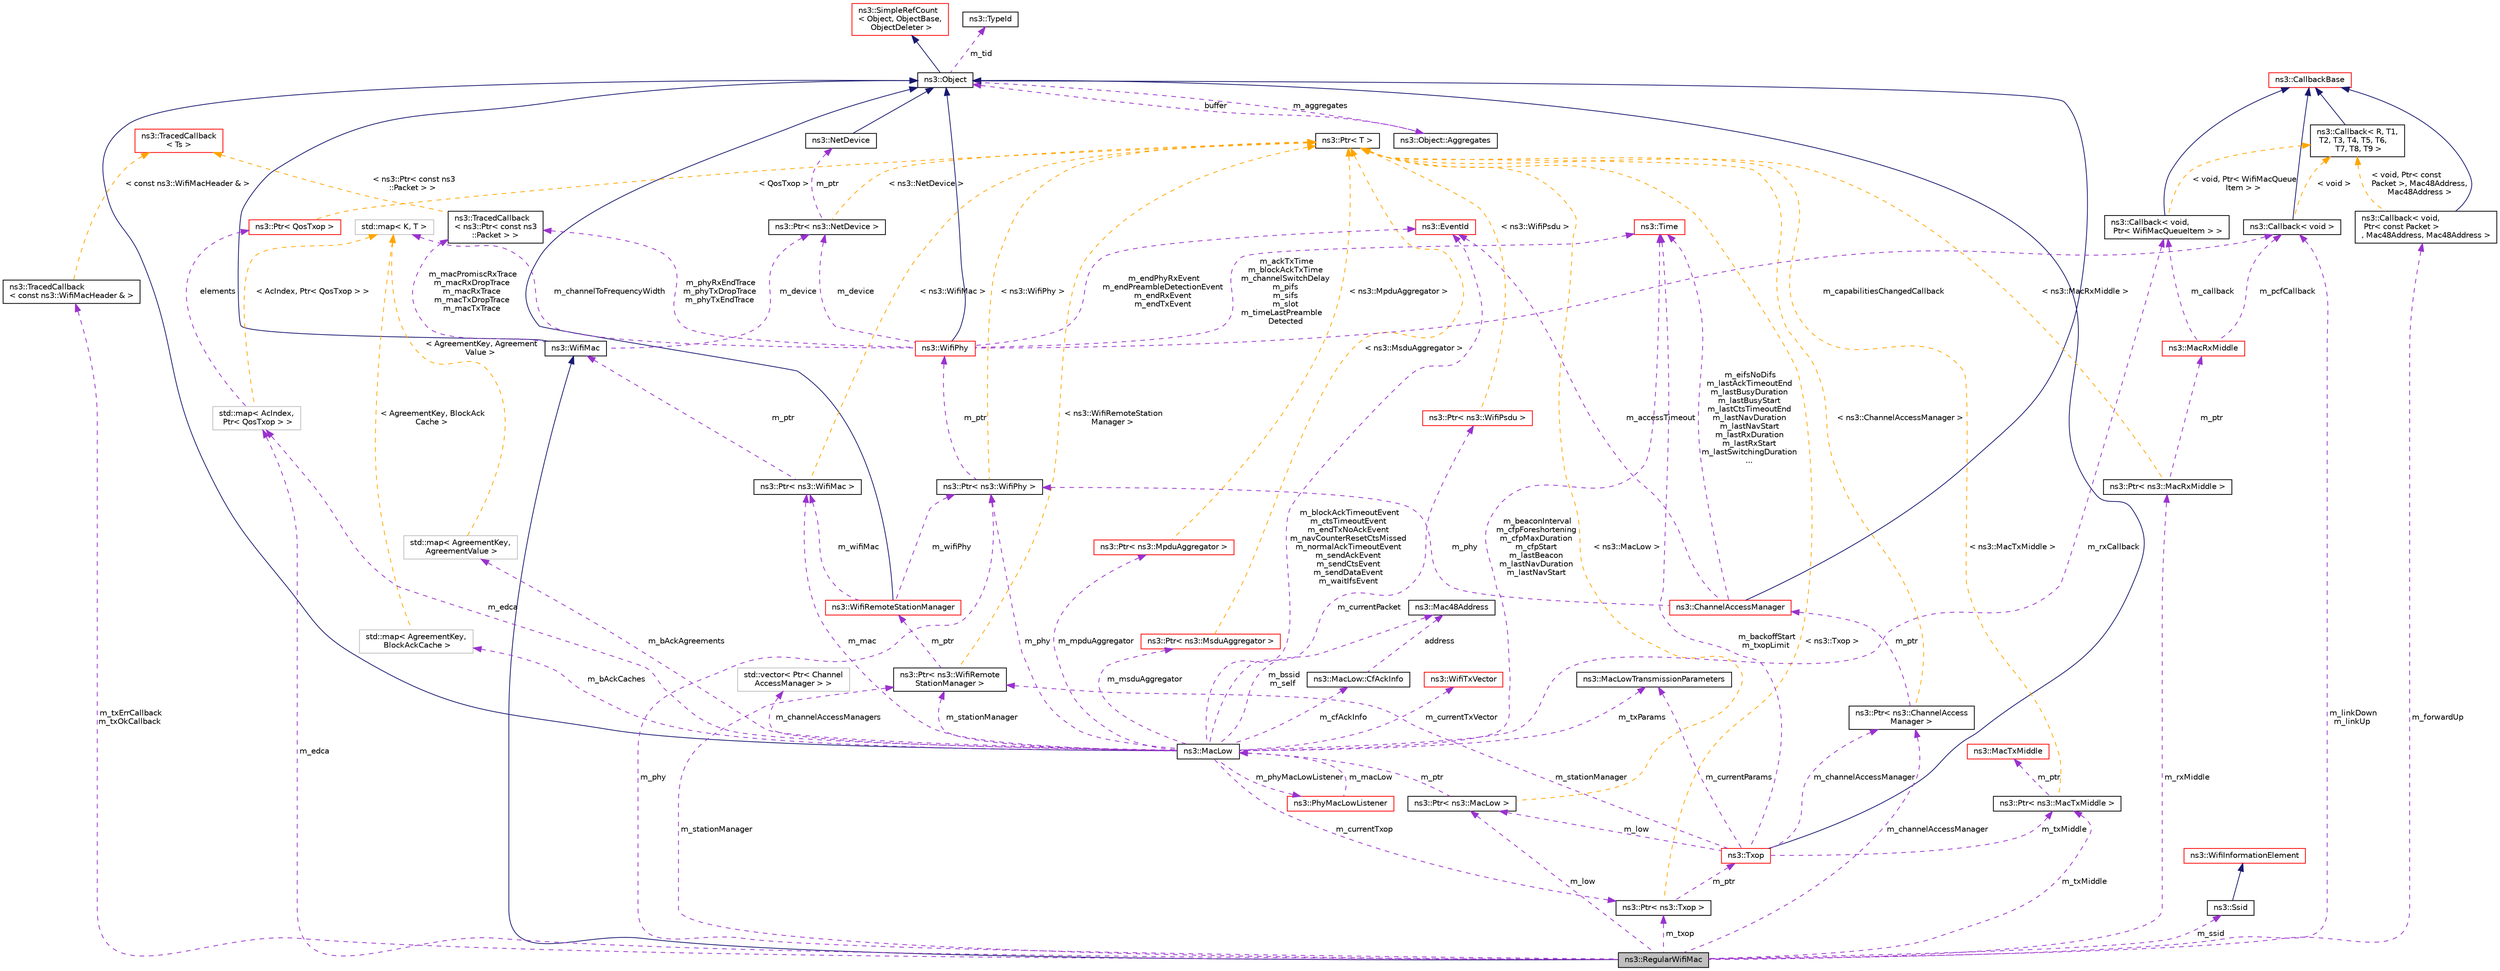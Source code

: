 digraph "ns3::RegularWifiMac"
{
 // LATEX_PDF_SIZE
  edge [fontname="Helvetica",fontsize="10",labelfontname="Helvetica",labelfontsize="10"];
  node [fontname="Helvetica",fontsize="10",shape=record];
  Node1 [label="ns3::RegularWifiMac",height=0.2,width=0.4,color="black", fillcolor="grey75", style="filled", fontcolor="black",tooltip="base class for all MAC-level wifi objects."];
  Node2 -> Node1 [dir="back",color="midnightblue",fontsize="10",style="solid",fontname="Helvetica"];
  Node2 [label="ns3::WifiMac",height=0.2,width=0.4,color="black", fillcolor="white", style="filled",URL="$classns3_1_1_wifi_mac.html",tooltip="base class for all MAC-level wifi objects."];
  Node3 -> Node2 [dir="back",color="midnightblue",fontsize="10",style="solid",fontname="Helvetica"];
  Node3 [label="ns3::Object",height=0.2,width=0.4,color="black", fillcolor="white", style="filled",URL="$classns3_1_1_object.html",tooltip="A base class which provides memory management and object aggregation."];
  Node4 -> Node3 [dir="back",color="midnightblue",fontsize="10",style="solid",fontname="Helvetica"];
  Node4 [label="ns3::SimpleRefCount\l\< Object, ObjectBase,\l ObjectDeleter \>",height=0.2,width=0.4,color="red", fillcolor="white", style="filled",URL="$classns3_1_1_simple_ref_count.html",tooltip=" "];
  Node8 -> Node3 [dir="back",color="darkorchid3",fontsize="10",style="dashed",label=" m_tid" ,fontname="Helvetica"];
  Node8 [label="ns3::TypeId",height=0.2,width=0.4,color="black", fillcolor="white", style="filled",URL="$classns3_1_1_type_id.html",tooltip="a unique identifier for an interface."];
  Node9 -> Node3 [dir="back",color="darkorchid3",fontsize="10",style="dashed",label=" m_aggregates" ,fontname="Helvetica"];
  Node9 [label="ns3::Object::Aggregates",height=0.2,width=0.4,color="black", fillcolor="white", style="filled",URL="$structns3_1_1_object_1_1_aggregates.html",tooltip="The list of Objects aggregated to this one."];
  Node3 -> Node9 [dir="back",color="darkorchid3",fontsize="10",style="dashed",label=" buffer" ,fontname="Helvetica"];
  Node10 -> Node2 [dir="back",color="darkorchid3",fontsize="10",style="dashed",label=" m_macPromiscRxTrace\nm_macRxDropTrace\nm_macRxTrace\nm_macTxDropTrace\nm_macTxTrace" ,fontname="Helvetica"];
  Node10 [label="ns3::TracedCallback\l\< ns3::Ptr\< const ns3\l::Packet \> \>",height=0.2,width=0.4,color="black", fillcolor="white", style="filled",URL="$classns3_1_1_traced_callback.html",tooltip=" "];
  Node11 -> Node10 [dir="back",color="orange",fontsize="10",style="dashed",label=" \< ns3::Ptr\< const ns3\l::Packet \> \>" ,fontname="Helvetica"];
  Node11 [label="ns3::TracedCallback\l\< Ts \>",height=0.2,width=0.4,color="red", fillcolor="white", style="filled",URL="$classns3_1_1_traced_callback.html",tooltip="Forward calls to a chain of Callback."];
  Node22 -> Node2 [dir="back",color="darkorchid3",fontsize="10",style="dashed",label=" m_device" ,fontname="Helvetica"];
  Node22 [label="ns3::Ptr\< ns3::NetDevice \>",height=0.2,width=0.4,color="black", fillcolor="white", style="filled",URL="$classns3_1_1_ptr.html",tooltip=" "];
  Node23 -> Node22 [dir="back",color="darkorchid3",fontsize="10",style="dashed",label=" m_ptr" ,fontname="Helvetica"];
  Node23 [label="ns3::NetDevice",height=0.2,width=0.4,color="black", fillcolor="white", style="filled",URL="$classns3_1_1_net_device.html",tooltip="Network layer to device interface."];
  Node3 -> Node23 [dir="back",color="midnightblue",fontsize="10",style="solid",fontname="Helvetica"];
  Node18 -> Node22 [dir="back",color="orange",fontsize="10",style="dashed",label=" \< ns3::NetDevice \>" ,fontname="Helvetica"];
  Node18 [label="ns3::Ptr\< T \>",height=0.2,width=0.4,color="black", fillcolor="white", style="filled",URL="$classns3_1_1_ptr.html",tooltip="Smart pointer class similar to boost::intrusive_ptr."];
  Node24 -> Node1 [dir="back",color="darkorchid3",fontsize="10",style="dashed",label=" m_low" ,fontname="Helvetica"];
  Node24 [label="ns3::Ptr\< ns3::MacLow \>",height=0.2,width=0.4,color="black", fillcolor="white", style="filled",URL="$classns3_1_1_ptr.html",tooltip=" "];
  Node25 -> Node24 [dir="back",color="darkorchid3",fontsize="10",style="dashed",label=" m_ptr" ,fontname="Helvetica"];
  Node25 [label="ns3::MacLow",height=0.2,width=0.4,color="black", fillcolor="white", style="filled",URL="$classns3_1_1_mac_low.html",tooltip="handle RTS/CTS/Data/Ack transactions."];
  Node3 -> Node25 [dir="back",color="midnightblue",fontsize="10",style="solid",fontname="Helvetica"];
  Node26 -> Node25 [dir="back",color="darkorchid3",fontsize="10",style="dashed",label=" m_bssid\nm_self" ,fontname="Helvetica"];
  Node26 [label="ns3::Mac48Address",height=0.2,width=0.4,color="black", fillcolor="white", style="filled",URL="$classns3_1_1_mac48_address.html",tooltip="an EUI-48 address"];
  Node27 -> Node25 [dir="back",color="darkorchid3",fontsize="10",style="dashed",label=" m_mac" ,fontname="Helvetica"];
  Node27 [label="ns3::Ptr\< ns3::WifiMac \>",height=0.2,width=0.4,color="black", fillcolor="white", style="filled",URL="$classns3_1_1_ptr.html",tooltip=" "];
  Node2 -> Node27 [dir="back",color="darkorchid3",fontsize="10",style="dashed",label=" m_ptr" ,fontname="Helvetica"];
  Node18 -> Node27 [dir="back",color="orange",fontsize="10",style="dashed",label=" \< ns3::WifiMac \>" ,fontname="Helvetica"];
  Node28 -> Node25 [dir="back",color="darkorchid3",fontsize="10",style="dashed",label=" m_currentTxVector" ,fontname="Helvetica"];
  Node28 [label="ns3::WifiTxVector",height=0.2,width=0.4,color="red", fillcolor="white", style="filled",URL="$classns3_1_1_wifi_tx_vector.html",tooltip="This class mimics the TXVECTOR which is to be passed to the PHY in order to define the parameters whi..."];
  Node35 -> Node25 [dir="back",color="darkorchid3",fontsize="10",style="dashed",label=" m_rxCallback" ,fontname="Helvetica"];
  Node35 [label="ns3::Callback\< void,\l Ptr\< WifiMacQueueItem \> \>",height=0.2,width=0.4,color="black", fillcolor="white", style="filled",URL="$classns3_1_1_callback.html",tooltip=" "];
  Node14 -> Node35 [dir="back",color="midnightblue",fontsize="10",style="solid",fontname="Helvetica"];
  Node14 [label="ns3::CallbackBase",height=0.2,width=0.4,color="red", fillcolor="white", style="filled",URL="$classns3_1_1_callback_base.html",tooltip="Base class for Callback class."];
  Node19 -> Node35 [dir="back",color="orange",fontsize="10",style="dashed",label=" \< void, Ptr\< WifiMacQueue\lItem \> \>" ,fontname="Helvetica"];
  Node19 [label="ns3::Callback\< R, T1,\l T2, T3, T4, T5, T6,\l T7, T8, T9 \>",height=0.2,width=0.4,color="black", fillcolor="white", style="filled",URL="$classns3_1_1_callback.html",tooltip="Callback template class."];
  Node14 -> Node19 [dir="back",color="midnightblue",fontsize="10",style="solid",fontname="Helvetica"];
  Node36 -> Node25 [dir="back",color="darkorchid3",fontsize="10",style="dashed",label=" m_currentPacket" ,fontname="Helvetica"];
  Node36 [label="ns3::Ptr\< ns3::WifiPsdu \>",height=0.2,width=0.4,color="red", fillcolor="white", style="filled",URL="$classns3_1_1_ptr.html",tooltip=" "];
  Node18 -> Node36 [dir="back",color="orange",fontsize="10",style="dashed",label=" \< ns3::WifiPsdu \>" ,fontname="Helvetica"];
  Node67 -> Node25 [dir="back",color="darkorchid3",fontsize="10",style="dashed",label=" m_mpduAggregator" ,fontname="Helvetica"];
  Node67 [label="ns3::Ptr\< ns3::MpduAggregator \>",height=0.2,width=0.4,color="red", fillcolor="white", style="filled",URL="$classns3_1_1_ptr.html",tooltip=" "];
  Node18 -> Node67 [dir="back",color="orange",fontsize="10",style="dashed",label=" \< ns3::MpduAggregator \>" ,fontname="Helvetica"];
  Node74 -> Node25 [dir="back",color="darkorchid3",fontsize="10",style="dashed",label=" m_stationManager" ,fontname="Helvetica"];
  Node74 [label="ns3::Ptr\< ns3::WifiRemote\lStationManager \>",height=0.2,width=0.4,color="black", fillcolor="white", style="filled",URL="$classns3_1_1_ptr.html",tooltip=" "];
  Node75 -> Node74 [dir="back",color="darkorchid3",fontsize="10",style="dashed",label=" m_ptr" ,fontname="Helvetica"];
  Node75 [label="ns3::WifiRemoteStationManager",height=0.2,width=0.4,color="red", fillcolor="white", style="filled",URL="$classns3_1_1_wifi_remote_station_manager.html",tooltip="hold a list of per-remote-station state."];
  Node3 -> Node75 [dir="back",color="midnightblue",fontsize="10",style="solid",fontname="Helvetica"];
  Node27 -> Node75 [dir="back",color="darkorchid3",fontsize="10",style="dashed",label=" m_wifiMac" ,fontname="Helvetica"];
  Node94 -> Node75 [dir="back",color="darkorchid3",fontsize="10",style="dashed",label=" m_wifiPhy" ,fontname="Helvetica"];
  Node94 [label="ns3::Ptr\< ns3::WifiPhy \>",height=0.2,width=0.4,color="black", fillcolor="white", style="filled",URL="$classns3_1_1_ptr.html",tooltip=" "];
  Node95 -> Node94 [dir="back",color="darkorchid3",fontsize="10",style="dashed",label=" m_ptr" ,fontname="Helvetica"];
  Node95 [label="ns3::WifiPhy",height=0.2,width=0.4,color="red", fillcolor="white", style="filled",URL="$classns3_1_1_wifi_phy.html",tooltip="802.11 PHY layer model"];
  Node3 -> Node95 [dir="back",color="midnightblue",fontsize="10",style="solid",fontname="Helvetica"];
  Node10 -> Node95 [dir="back",color="darkorchid3",fontsize="10",style="dashed",label=" m_phyRxEndTrace\nm_phyTxDropTrace\nm_phyTxEndTrace" ,fontname="Helvetica"];
  Node33 -> Node95 [dir="back",color="darkorchid3",fontsize="10",style="dashed",label=" m_channelToFrequencyWidth" ,fontname="Helvetica"];
  Node33 [label="std::map\< K, T \>",height=0.2,width=0.4,color="grey75", fillcolor="white", style="filled",tooltip=" "];
  Node111 -> Node95 [dir="back",color="darkorchid3",fontsize="10",style="dashed",label=" m_endPhyRxEvent\nm_endPreambleDetectionEvent\nm_endRxEvent\nm_endTxEvent" ,fontname="Helvetica"];
  Node111 [label="ns3::EventId",height=0.2,width=0.4,color="red", fillcolor="white", style="filled",URL="$classns3_1_1_event_id.html",tooltip="An identifier for simulation events."];
  Node22 -> Node95 [dir="back",color="darkorchid3",fontsize="10",style="dashed",label=" m_device" ,fontname="Helvetica"];
  Node46 -> Node95 [dir="back",color="darkorchid3",fontsize="10",style="dashed",label=" m_ackTxTime\nm_blockAckTxTime\nm_channelSwitchDelay\nm_pifs\nm_sifs\nm_slot\nm_timeLastPreamble\lDetected" ,fontname="Helvetica"];
  Node46 [label="ns3::Time",height=0.2,width=0.4,color="red", fillcolor="white", style="filled",URL="$classns3_1_1_time.html",tooltip="Simulation virtual time values and global simulation resolution."];
  Node127 -> Node95 [dir="back",color="darkorchid3",fontsize="10",style="dashed",label=" m_capabilitiesChangedCallback" ,fontname="Helvetica"];
  Node127 [label="ns3::Callback\< void \>",height=0.2,width=0.4,color="black", fillcolor="white", style="filled",URL="$classns3_1_1_callback.html",tooltip=" "];
  Node14 -> Node127 [dir="back",color="midnightblue",fontsize="10",style="solid",fontname="Helvetica"];
  Node19 -> Node127 [dir="back",color="orange",fontsize="10",style="dashed",label=" \< void \>" ,fontname="Helvetica"];
  Node18 -> Node94 [dir="back",color="orange",fontsize="10",style="dashed",label=" \< ns3::WifiPhy \>" ,fontname="Helvetica"];
  Node18 -> Node74 [dir="back",color="orange",fontsize="10",style="dashed",label=" \< ns3::WifiRemoteStation\lManager \>" ,fontname="Helvetica"];
  Node69 -> Node25 [dir="back",color="darkorchid3",fontsize="10",style="dashed",label=" m_edca" ,fontname="Helvetica"];
  Node69 [label="std::map\< AcIndex,\l Ptr\< QosTxop \> \>",height=0.2,width=0.4,color="grey75", fillcolor="white", style="filled",tooltip=" "];
  Node70 -> Node69 [dir="back",color="darkorchid3",fontsize="10",style="dashed",label=" elements" ,fontname="Helvetica"];
  Node70 [label="ns3::Ptr\< QosTxop \>",height=0.2,width=0.4,color="red", fillcolor="white", style="filled",URL="$classns3_1_1_ptr.html",tooltip=" "];
  Node18 -> Node70 [dir="back",color="orange",fontsize="10",style="dashed",label=" \< QosTxop \>" ,fontname="Helvetica"];
  Node33 -> Node69 [dir="back",color="orange",fontsize="10",style="dashed",label=" \< AcIndex, Ptr\< QosTxop \> \>" ,fontname="Helvetica"];
  Node111 -> Node25 [dir="back",color="darkorchid3",fontsize="10",style="dashed",label=" m_blockAckTimeoutEvent\nm_ctsTimeoutEvent\nm_endTxNoAckEvent\nm_navCounterResetCtsMissed\nm_normalAckTimeoutEvent\nm_sendAckEvent\nm_sendCtsEvent\nm_sendDataEvent\nm_waitIfsEvent" ,fontname="Helvetica"];
  Node194 -> Node25 [dir="back",color="darkorchid3",fontsize="10",style="dashed",label=" m_txParams" ,fontname="Helvetica"];
  Node194 [label="ns3::MacLowTransmissionParameters",height=0.2,width=0.4,color="black", fillcolor="white", style="filled",URL="$classns3_1_1_mac_low_transmission_parameters.html",tooltip="control how a packet is transmitted."];
  Node229 -> Node25 [dir="back",color="darkorchid3",fontsize="10",style="dashed",label=" m_phyMacLowListener" ,fontname="Helvetica"];
  Node229 [label="ns3::PhyMacLowListener",height=0.2,width=0.4,color="red", fillcolor="white", style="filled",URL="$classns3_1_1_phy_mac_low_listener.html",tooltip="Listener for PHY events."];
  Node25 -> Node229 [dir="back",color="darkorchid3",fontsize="10",style="dashed",label=" m_macLow" ,fontname="Helvetica"];
  Node46 -> Node25 [dir="back",color="darkorchid3",fontsize="10",style="dashed",label=" m_beaconInterval\nm_cfpForeshortening\nm_cfpMaxDuration\nm_cfpStart\nm_lastBeacon\nm_lastNavDuration\nm_lastNavStart" ,fontname="Helvetica"];
  Node230 -> Node25 [dir="back",color="darkorchid3",fontsize="10",style="dashed",label=" m_bAckAgreements" ,fontname="Helvetica"];
  Node230 [label="std::map\< AgreementKey,\l AgreementValue \>",height=0.2,width=0.4,color="grey75", fillcolor="white", style="filled",tooltip=" "];
  Node33 -> Node230 [dir="back",color="orange",fontsize="10",style="dashed",label=" \< AgreementKey, Agreement\lValue \>" ,fontname="Helvetica"];
  Node231 -> Node25 [dir="back",color="darkorchid3",fontsize="10",style="dashed",label=" m_cfAckInfo" ,fontname="Helvetica"];
  Node231 [label="ns3::MacLow::CfAckInfo",height=0.2,width=0.4,color="black", fillcolor="white", style="filled",URL="$structns3_1_1_mac_low_1_1_cf_ack_info.html",tooltip="A struct that holds information about Ack piggybacking (CF-Ack)."];
  Node26 -> Node231 [dir="back",color="darkorchid3",fontsize="10",style="dashed",label=" address" ,fontname="Helvetica"];
  Node232 -> Node25 [dir="back",color="darkorchid3",fontsize="10",style="dashed",label=" m_bAckCaches" ,fontname="Helvetica"];
  Node232 [label="std::map\< AgreementKey,\l BlockAckCache \>",height=0.2,width=0.4,color="grey75", fillcolor="white", style="filled",tooltip=" "];
  Node33 -> Node232 [dir="back",color="orange",fontsize="10",style="dashed",label=" \< AgreementKey, BlockAck\lCache \>" ,fontname="Helvetica"];
  Node234 -> Node25 [dir="back",color="darkorchid3",fontsize="10",style="dashed",label=" m_channelAccessManagers" ,fontname="Helvetica"];
  Node234 [label="std::vector\< Ptr\< Channel\lAccessManager \> \>",height=0.2,width=0.4,color="grey75", fillcolor="white", style="filled",tooltip=" "];
  Node94 -> Node25 [dir="back",color="darkorchid3",fontsize="10",style="dashed",label=" m_phy" ,fontname="Helvetica"];
  Node236 -> Node25 [dir="back",color="darkorchid3",fontsize="10",style="dashed",label=" m_currentTxop" ,fontname="Helvetica"];
  Node236 [label="ns3::Ptr\< ns3::Txop \>",height=0.2,width=0.4,color="black", fillcolor="white", style="filled",URL="$classns3_1_1_ptr.html",tooltip=" "];
  Node72 -> Node236 [dir="back",color="darkorchid3",fontsize="10",style="dashed",label=" m_ptr" ,fontname="Helvetica"];
  Node72 [label="ns3::Txop",height=0.2,width=0.4,color="red", fillcolor="white", style="filled",URL="$classns3_1_1_txop.html",tooltip="Handle packet fragmentation and retransmissions for data and management frames."];
  Node3 -> Node72 [dir="back",color="midnightblue",fontsize="10",style="solid",fontname="Helvetica"];
  Node24 -> Node72 [dir="back",color="darkorchid3",fontsize="10",style="dashed",label=" m_low" ,fontname="Helvetica"];
  Node74 -> Node72 [dir="back",color="darkorchid3",fontsize="10",style="dashed",label=" m_stationManager" ,fontname="Helvetica"];
  Node194 -> Node72 [dir="back",color="darkorchid3",fontsize="10",style="dashed",label=" m_currentParams" ,fontname="Helvetica"];
  Node46 -> Node72 [dir="back",color="darkorchid3",fontsize="10",style="dashed",label=" m_backoffStart\nm_txopLimit" ,fontname="Helvetica"];
  Node195 -> Node72 [dir="back",color="darkorchid3",fontsize="10",style="dashed",label=" m_channelAccessManager" ,fontname="Helvetica"];
  Node195 [label="ns3::Ptr\< ns3::ChannelAccess\lManager \>",height=0.2,width=0.4,color="black", fillcolor="white", style="filled",URL="$classns3_1_1_ptr.html",tooltip=" "];
  Node196 -> Node195 [dir="back",color="darkorchid3",fontsize="10",style="dashed",label=" m_ptr" ,fontname="Helvetica"];
  Node196 [label="ns3::ChannelAccessManager",height=0.2,width=0.4,color="red", fillcolor="white", style="filled",URL="$classns3_1_1_channel_access_manager.html",tooltip="Manage a set of ns3::Txop."];
  Node3 -> Node196 [dir="back",color="midnightblue",fontsize="10",style="solid",fontname="Helvetica"];
  Node111 -> Node196 [dir="back",color="darkorchid3",fontsize="10",style="dashed",label=" m_accessTimeout" ,fontname="Helvetica"];
  Node46 -> Node196 [dir="back",color="darkorchid3",fontsize="10",style="dashed",label=" m_eifsNoDifs\nm_lastAckTimeoutEnd\nm_lastBusyDuration\nm_lastBusyStart\nm_lastCtsTimeoutEnd\nm_lastNavDuration\nm_lastNavStart\nm_lastRxDuration\nm_lastRxStart\nm_lastSwitchingDuration\n..." ,fontname="Helvetica"];
  Node94 -> Node196 [dir="back",color="darkorchid3",fontsize="10",style="dashed",label=" m_phy" ,fontname="Helvetica"];
  Node18 -> Node195 [dir="back",color="orange",fontsize="10",style="dashed",label=" \< ns3::ChannelAccessManager \>" ,fontname="Helvetica"];
  Node205 -> Node72 [dir="back",color="darkorchid3",fontsize="10",style="dashed",label=" m_txMiddle" ,fontname="Helvetica"];
  Node205 [label="ns3::Ptr\< ns3::MacTxMiddle \>",height=0.2,width=0.4,color="black", fillcolor="white", style="filled",URL="$classns3_1_1_ptr.html",tooltip=" "];
  Node206 -> Node205 [dir="back",color="darkorchid3",fontsize="10",style="dashed",label=" m_ptr" ,fontname="Helvetica"];
  Node206 [label="ns3::MacTxMiddle",height=0.2,width=0.4,color="red", fillcolor="white", style="filled",URL="$classns3_1_1_mac_tx_middle.html",tooltip="Handles sequence numbering of IEEE 802.11 data frames."];
  Node18 -> Node205 [dir="back",color="orange",fontsize="10",style="dashed",label=" \< ns3::MacTxMiddle \>" ,fontname="Helvetica"];
  Node18 -> Node236 [dir="back",color="orange",fontsize="10",style="dashed",label=" \< ns3::Txop \>" ,fontname="Helvetica"];
  Node237 -> Node25 [dir="back",color="darkorchid3",fontsize="10",style="dashed",label=" m_msduAggregator" ,fontname="Helvetica"];
  Node237 [label="ns3::Ptr\< ns3::MsduAggregator \>",height=0.2,width=0.4,color="red", fillcolor="white", style="filled",URL="$classns3_1_1_ptr.html",tooltip=" "];
  Node18 -> Node237 [dir="back",color="orange",fontsize="10",style="dashed",label=" \< ns3::MsduAggregator \>" ,fontname="Helvetica"];
  Node18 -> Node24 [dir="back",color="orange",fontsize="10",style="dashed",label=" \< ns3::MacLow \>" ,fontname="Helvetica"];
  Node239 -> Node1 [dir="back",color="darkorchid3",fontsize="10",style="dashed",label=" m_ssid" ,fontname="Helvetica"];
  Node239 [label="ns3::Ssid",height=0.2,width=0.4,color="black", fillcolor="white", style="filled",URL="$classns3_1_1_ssid.html",tooltip="The IEEE 802.11 SSID Information Element."];
  Node81 -> Node239 [dir="back",color="midnightblue",fontsize="10",style="solid",fontname="Helvetica"];
  Node81 [label="ns3::WifiInformationElement",height=0.2,width=0.4,color="red", fillcolor="white", style="filled",URL="$classns3_1_1_wifi_information_element.html",tooltip="Information element, as defined in 802.11-2007 standard."];
  Node74 -> Node1 [dir="back",color="darkorchid3",fontsize="10",style="dashed",label=" m_stationManager" ,fontname="Helvetica"];
  Node240 -> Node1 [dir="back",color="darkorchid3",fontsize="10",style="dashed",label=" m_txErrCallback\nm_txOkCallback" ,fontname="Helvetica"];
  Node240 [label="ns3::TracedCallback\l\< const ns3::WifiMacHeader & \>",height=0.2,width=0.4,color="black", fillcolor="white", style="filled",URL="$classns3_1_1_traced_callback.html",tooltip=" "];
  Node11 -> Node240 [dir="back",color="orange",fontsize="10",style="dashed",label=" \< const ns3::WifiMacHeader & \>" ,fontname="Helvetica"];
  Node69 -> Node1 [dir="back",color="darkorchid3",fontsize="10",style="dashed",label=" m_edca" ,fontname="Helvetica"];
  Node195 -> Node1 [dir="back",color="darkorchid3",fontsize="10",style="dashed",label=" m_channelAccessManager" ,fontname="Helvetica"];
  Node127 -> Node1 [dir="back",color="darkorchid3",fontsize="10",style="dashed",label=" m_linkDown\nm_linkUp" ,fontname="Helvetica"];
  Node241 -> Node1 [dir="back",color="darkorchid3",fontsize="10",style="dashed",label=" m_rxMiddle" ,fontname="Helvetica"];
  Node241 [label="ns3::Ptr\< ns3::MacRxMiddle \>",height=0.2,width=0.4,color="black", fillcolor="white", style="filled",URL="$classns3_1_1_ptr.html",tooltip=" "];
  Node242 -> Node241 [dir="back",color="darkorchid3",fontsize="10",style="dashed",label=" m_ptr" ,fontname="Helvetica"];
  Node242 [label="ns3::MacRxMiddle",height=0.2,width=0.4,color="red", fillcolor="white", style="filled",URL="$classns3_1_1_mac_rx_middle.html",tooltip="This class handles duplicate detection and recomposition of fragments."];
  Node35 -> Node242 [dir="back",color="darkorchid3",fontsize="10",style="dashed",label=" m_callback" ,fontname="Helvetica"];
  Node127 -> Node242 [dir="back",color="darkorchid3",fontsize="10",style="dashed",label=" m_pcfCallback" ,fontname="Helvetica"];
  Node18 -> Node241 [dir="back",color="orange",fontsize="10",style="dashed",label=" \< ns3::MacRxMiddle \>" ,fontname="Helvetica"];
  Node248 -> Node1 [dir="back",color="darkorchid3",fontsize="10",style="dashed",label=" m_forwardUp" ,fontname="Helvetica"];
  Node248 [label="ns3::Callback\< void,\l Ptr\< const Packet \>\l, Mac48Address, Mac48Address \>",height=0.2,width=0.4,color="black", fillcolor="white", style="filled",URL="$classns3_1_1_callback.html",tooltip=" "];
  Node14 -> Node248 [dir="back",color="midnightblue",fontsize="10",style="solid",fontname="Helvetica"];
  Node19 -> Node248 [dir="back",color="orange",fontsize="10",style="dashed",label=" \< void, Ptr\< const\l Packet \>, Mac48Address,\l Mac48Address \>" ,fontname="Helvetica"];
  Node94 -> Node1 [dir="back",color="darkorchid3",fontsize="10",style="dashed",label=" m_phy" ,fontname="Helvetica"];
  Node205 -> Node1 [dir="back",color="darkorchid3",fontsize="10",style="dashed",label=" m_txMiddle" ,fontname="Helvetica"];
  Node236 -> Node1 [dir="back",color="darkorchid3",fontsize="10",style="dashed",label=" m_txop" ,fontname="Helvetica"];
}

